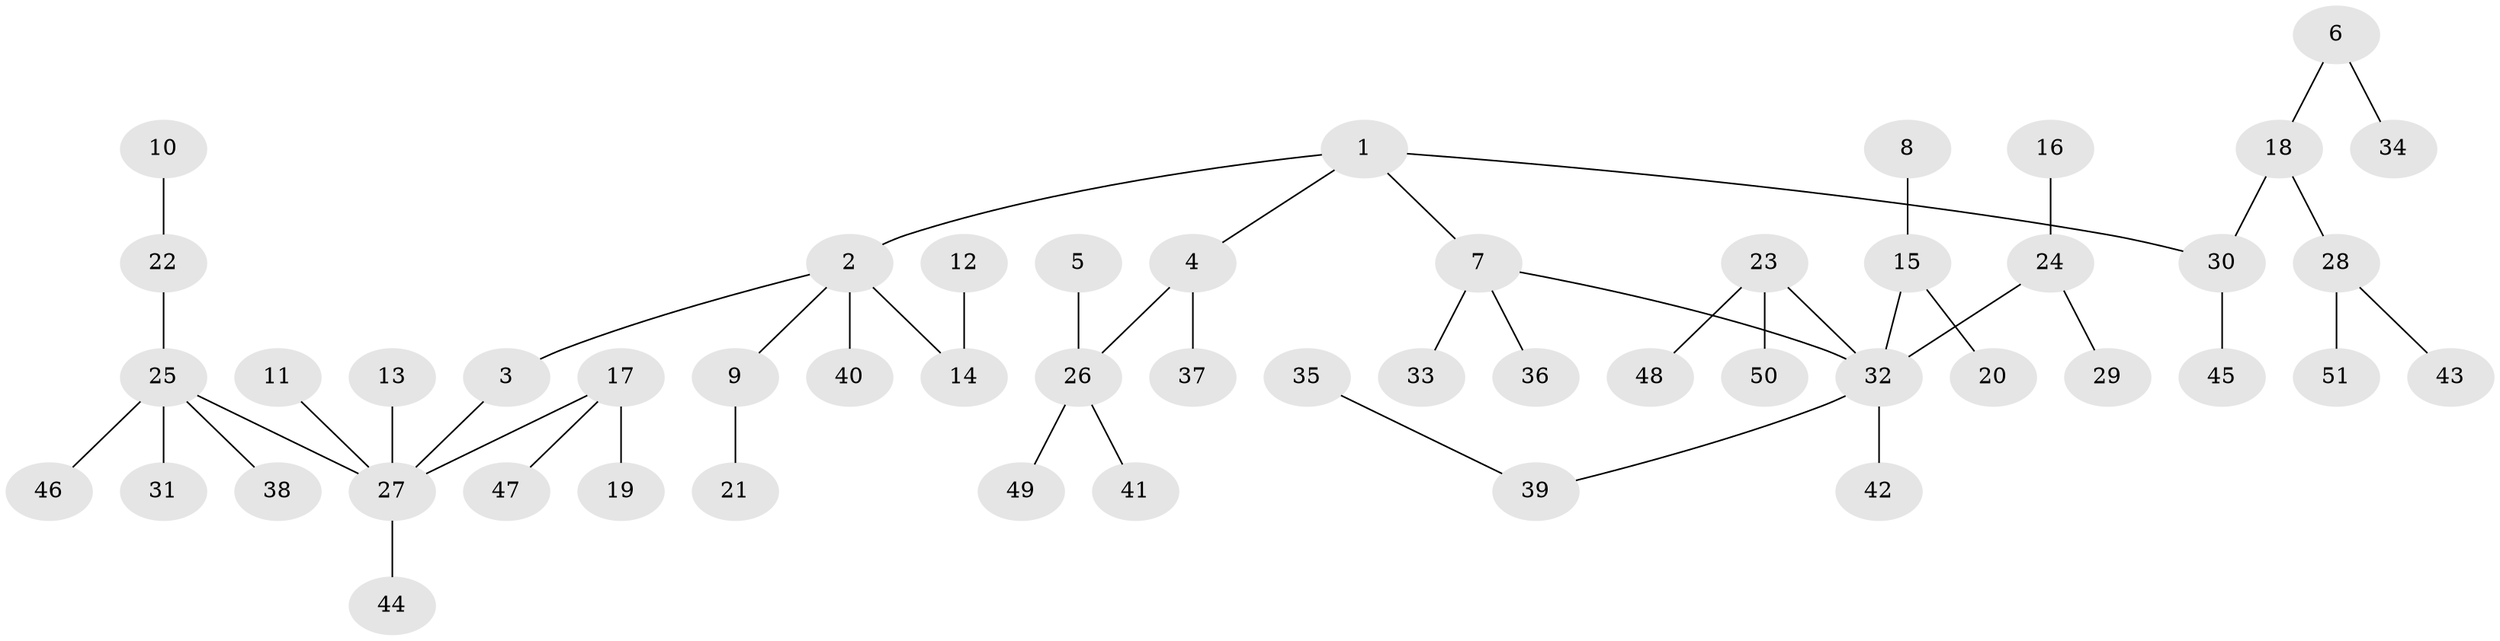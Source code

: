 // original degree distribution, {2: 0.23529411764705882, 4: 0.08823529411764706, 5: 0.0196078431372549, 3: 0.16666666666666666, 8: 0.00980392156862745, 1: 0.4803921568627451}
// Generated by graph-tools (version 1.1) at 2025/50/03/09/25 03:50:22]
// undirected, 51 vertices, 50 edges
graph export_dot {
graph [start="1"]
  node [color=gray90,style=filled];
  1;
  2;
  3;
  4;
  5;
  6;
  7;
  8;
  9;
  10;
  11;
  12;
  13;
  14;
  15;
  16;
  17;
  18;
  19;
  20;
  21;
  22;
  23;
  24;
  25;
  26;
  27;
  28;
  29;
  30;
  31;
  32;
  33;
  34;
  35;
  36;
  37;
  38;
  39;
  40;
  41;
  42;
  43;
  44;
  45;
  46;
  47;
  48;
  49;
  50;
  51;
  1 -- 2 [weight=1.0];
  1 -- 4 [weight=1.0];
  1 -- 7 [weight=1.0];
  1 -- 30 [weight=1.0];
  2 -- 3 [weight=1.0];
  2 -- 9 [weight=1.0];
  2 -- 14 [weight=1.0];
  2 -- 40 [weight=1.0];
  3 -- 27 [weight=1.0];
  4 -- 26 [weight=1.0];
  4 -- 37 [weight=1.0];
  5 -- 26 [weight=1.0];
  6 -- 18 [weight=1.0];
  6 -- 34 [weight=1.0];
  7 -- 32 [weight=1.0];
  7 -- 33 [weight=1.0];
  7 -- 36 [weight=1.0];
  8 -- 15 [weight=1.0];
  9 -- 21 [weight=1.0];
  10 -- 22 [weight=1.0];
  11 -- 27 [weight=1.0];
  12 -- 14 [weight=1.0];
  13 -- 27 [weight=1.0];
  15 -- 20 [weight=1.0];
  15 -- 32 [weight=1.0];
  16 -- 24 [weight=1.0];
  17 -- 19 [weight=1.0];
  17 -- 27 [weight=1.0];
  17 -- 47 [weight=1.0];
  18 -- 28 [weight=1.0];
  18 -- 30 [weight=1.0];
  22 -- 25 [weight=1.0];
  23 -- 32 [weight=1.0];
  23 -- 48 [weight=1.0];
  23 -- 50 [weight=1.0];
  24 -- 29 [weight=1.0];
  24 -- 32 [weight=1.0];
  25 -- 27 [weight=1.0];
  25 -- 31 [weight=1.0];
  25 -- 38 [weight=1.0];
  25 -- 46 [weight=1.0];
  26 -- 41 [weight=1.0];
  26 -- 49 [weight=1.0];
  27 -- 44 [weight=1.0];
  28 -- 43 [weight=1.0];
  28 -- 51 [weight=1.0];
  30 -- 45 [weight=1.0];
  32 -- 39 [weight=1.0];
  32 -- 42 [weight=1.0];
  35 -- 39 [weight=1.0];
}
